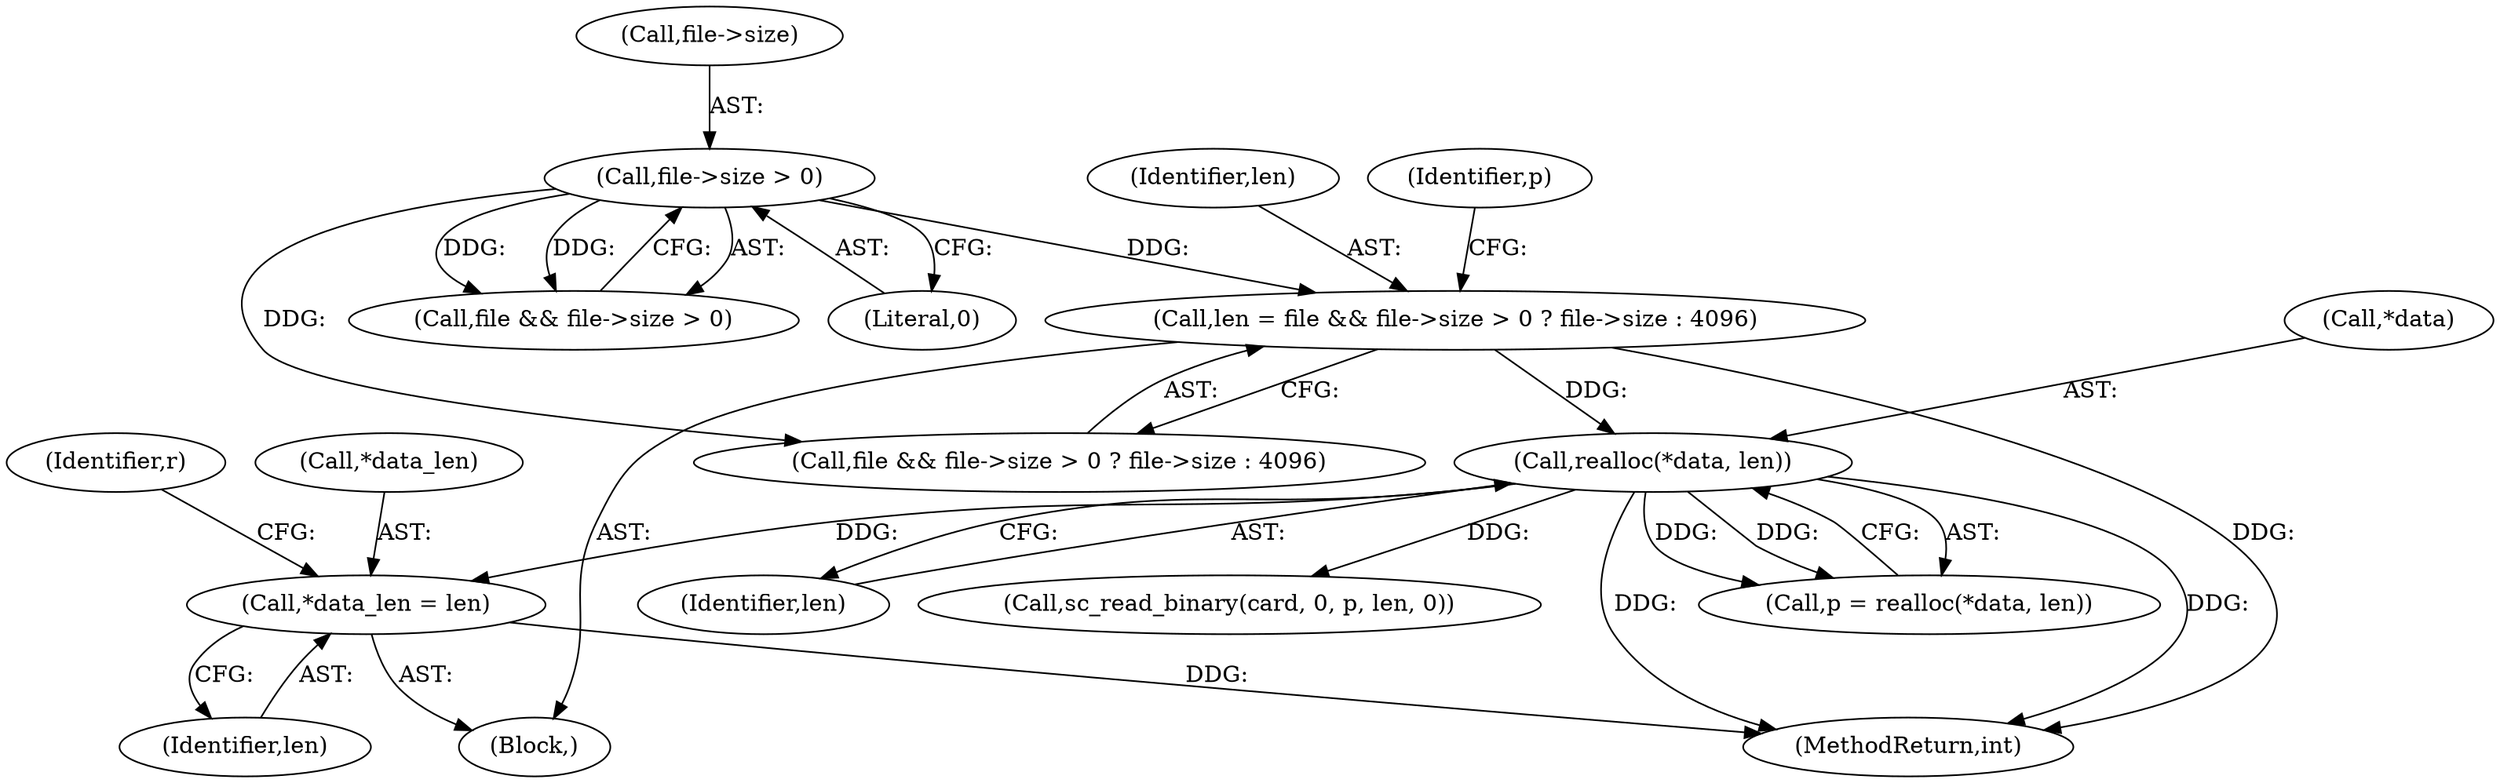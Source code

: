 digraph "0_OpenSC_360e95d45ac4123255a4c796db96337f332160ad#diff-d643a0fa169471dbf2912f4866dc49c5_10@pointer" {
"1000159" [label="(Call,*data_len = len)"];
"1000146" [label="(Call,realloc(*data, len))"];
"1000130" [label="(Call,len = file && file->size > 0 ? file->size : 4096)"];
"1000135" [label="(Call,file->size > 0)"];
"1000133" [label="(Call,file && file->size > 0)"];
"1000162" [label="(Identifier,len)"];
"1000188" [label="(MethodReturn,int)"];
"1000164" [label="(Identifier,r)"];
"1000105" [label="(Block,)"];
"1000165" [label="(Call,sc_read_binary(card, 0, p, len, 0))"];
"1000135" [label="(Call,file->size > 0)"];
"1000136" [label="(Call,file->size)"];
"1000144" [label="(Call,p = realloc(*data, len))"];
"1000147" [label="(Call,*data)"];
"1000131" [label="(Identifier,len)"];
"1000145" [label="(Identifier,p)"];
"1000139" [label="(Literal,0)"];
"1000146" [label="(Call,realloc(*data, len))"];
"1000132" [label="(Call,file && file->size > 0 ? file->size : 4096)"];
"1000159" [label="(Call,*data_len = len)"];
"1000149" [label="(Identifier,len)"];
"1000130" [label="(Call,len = file && file->size > 0 ? file->size : 4096)"];
"1000160" [label="(Call,*data_len)"];
"1000159" -> "1000105"  [label="AST: "];
"1000159" -> "1000162"  [label="CFG: "];
"1000160" -> "1000159"  [label="AST: "];
"1000162" -> "1000159"  [label="AST: "];
"1000164" -> "1000159"  [label="CFG: "];
"1000159" -> "1000188"  [label="DDG: "];
"1000146" -> "1000159"  [label="DDG: "];
"1000146" -> "1000144"  [label="AST: "];
"1000146" -> "1000149"  [label="CFG: "];
"1000147" -> "1000146"  [label="AST: "];
"1000149" -> "1000146"  [label="AST: "];
"1000144" -> "1000146"  [label="CFG: "];
"1000146" -> "1000188"  [label="DDG: "];
"1000146" -> "1000188"  [label="DDG: "];
"1000146" -> "1000144"  [label="DDG: "];
"1000146" -> "1000144"  [label="DDG: "];
"1000130" -> "1000146"  [label="DDG: "];
"1000146" -> "1000165"  [label="DDG: "];
"1000130" -> "1000105"  [label="AST: "];
"1000130" -> "1000132"  [label="CFG: "];
"1000131" -> "1000130"  [label="AST: "];
"1000132" -> "1000130"  [label="AST: "];
"1000145" -> "1000130"  [label="CFG: "];
"1000130" -> "1000188"  [label="DDG: "];
"1000135" -> "1000130"  [label="DDG: "];
"1000135" -> "1000133"  [label="AST: "];
"1000135" -> "1000139"  [label="CFG: "];
"1000136" -> "1000135"  [label="AST: "];
"1000139" -> "1000135"  [label="AST: "];
"1000133" -> "1000135"  [label="CFG: "];
"1000135" -> "1000133"  [label="DDG: "];
"1000135" -> "1000133"  [label="DDG: "];
"1000135" -> "1000132"  [label="DDG: "];
}
